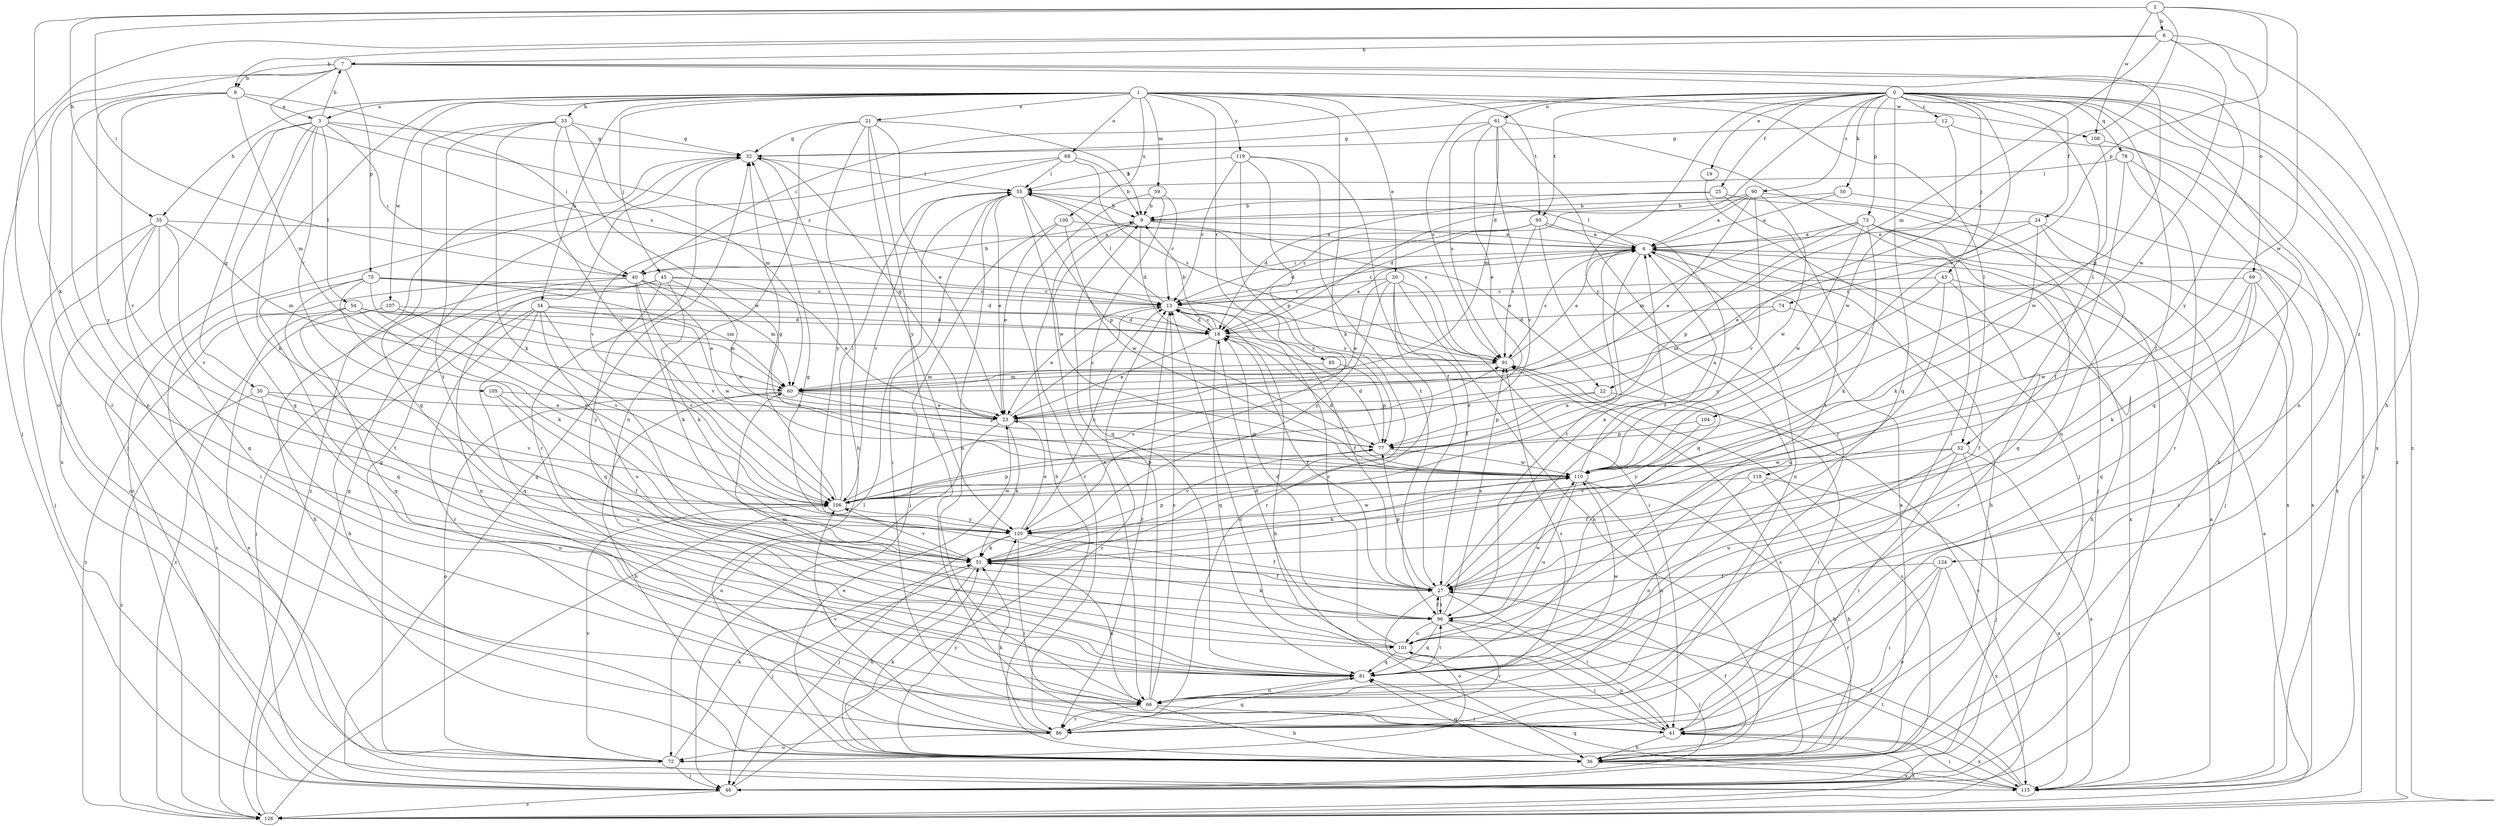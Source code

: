 strict digraph  {
0;
1;
2;
3;
4;
6;
7;
8;
9;
12;
13;
18;
19;
20;
21;
22;
23;
24;
25;
27;
30;
32;
33;
34;
35;
36;
40;
41;
43;
45;
46;
50;
51;
52;
54;
55;
59;
60;
61;
66;
68;
69;
72;
73;
74;
75;
77;
78;
81;
85;
86;
90;
91;
95;
96;
100;
101;
104;
105;
106;
107;
108;
110;
115;
118;
119;
120;
124;
126;
0 -> 12  [label=c];
0 -> 18  [label=d];
0 -> 19  [label=e];
0 -> 24  [label=f];
0 -> 25  [label=f];
0 -> 27  [label=f];
0 -> 40  [label=i];
0 -> 43  [label=j];
0 -> 50  [label=k];
0 -> 52  [label=l];
0 -> 61  [label=n];
0 -> 66  [label=n];
0 -> 73  [label=p];
0 -> 78  [label=q];
0 -> 81  [label=q];
0 -> 90  [label=s];
0 -> 91  [label=s];
0 -> 95  [label=t];
0 -> 104  [label=v];
0 -> 115  [label=x];
0 -> 118  [label=y];
0 -> 124  [label=z];
0 -> 126  [label=z];
1 -> 3  [label=a];
1 -> 20  [label=e];
1 -> 21  [label=e];
1 -> 33  [label=h];
1 -> 34  [label=h];
1 -> 35  [label=h];
1 -> 45  [label=j];
1 -> 46  [label=j];
1 -> 51  [label=k];
1 -> 52  [label=l];
1 -> 59  [label=m];
1 -> 68  [label=o];
1 -> 85  [label=r];
1 -> 95  [label=t];
1 -> 100  [label=u];
1 -> 107  [label=w];
1 -> 108  [label=w];
1 -> 119  [label=y];
2 -> 6  [label=b];
2 -> 22  [label=e];
2 -> 35  [label=h];
2 -> 40  [label=i];
2 -> 51  [label=k];
2 -> 74  [label=p];
2 -> 108  [label=w];
2 -> 110  [label=w];
3 -> 7  [label=b];
3 -> 13  [label=c];
3 -> 30  [label=g];
3 -> 32  [label=g];
3 -> 40  [label=i];
3 -> 51  [label=k];
3 -> 54  [label=l];
3 -> 81  [label=q];
3 -> 105  [label=v];
3 -> 115  [label=x];
4 -> 13  [label=c];
4 -> 36  [label=h];
4 -> 40  [label=i];
4 -> 55  [label=l];
4 -> 66  [label=n];
4 -> 91  [label=s];
4 -> 96  [label=t];
4 -> 115  [label=x];
6 -> 7  [label=b];
6 -> 8  [label=b];
6 -> 36  [label=h];
6 -> 60  [label=m];
6 -> 69  [label=o];
6 -> 72  [label=o];
6 -> 110  [label=w];
7 -> 8  [label=b];
7 -> 46  [label=j];
7 -> 75  [label=p];
7 -> 77  [label=p];
7 -> 86  [label=r];
7 -> 91  [label=s];
7 -> 120  [label=y];
7 -> 126  [label=z];
8 -> 3  [label=a];
8 -> 40  [label=i];
8 -> 60  [label=m];
8 -> 66  [label=n];
8 -> 106  [label=v];
8 -> 120  [label=y];
9 -> 4  [label=a];
9 -> 18  [label=d];
9 -> 22  [label=e];
9 -> 66  [label=n];
9 -> 86  [label=r];
12 -> 32  [label=g];
12 -> 110  [label=w];
12 -> 126  [label=z];
13 -> 18  [label=d];
13 -> 23  [label=e];
13 -> 27  [label=f];
13 -> 36  [label=h];
13 -> 55  [label=l];
13 -> 86  [label=r];
18 -> 4  [label=a];
18 -> 9  [label=b];
18 -> 13  [label=c];
18 -> 23  [label=e];
18 -> 27  [label=f];
18 -> 81  [label=q];
18 -> 91  [label=s];
19 -> 46  [label=j];
20 -> 13  [label=c];
20 -> 23  [label=e];
20 -> 27  [label=f];
20 -> 36  [label=h];
20 -> 41  [label=i];
20 -> 86  [label=r];
20 -> 120  [label=y];
21 -> 9  [label=b];
21 -> 23  [label=e];
21 -> 32  [label=g];
21 -> 36  [label=h];
21 -> 41  [label=i];
21 -> 66  [label=n];
21 -> 120  [label=y];
22 -> 23  [label=e];
22 -> 41  [label=i];
22 -> 77  [label=p];
23 -> 13  [label=c];
23 -> 32  [label=g];
23 -> 51  [label=k];
23 -> 72  [label=o];
23 -> 77  [label=p];
24 -> 4  [label=a];
24 -> 23  [label=e];
24 -> 51  [label=k];
24 -> 101  [label=u];
24 -> 115  [label=x];
25 -> 9  [label=b];
25 -> 18  [label=d];
25 -> 46  [label=j];
25 -> 96  [label=t];
27 -> 4  [label=a];
27 -> 32  [label=g];
27 -> 41  [label=i];
27 -> 72  [label=o];
27 -> 77  [label=p];
27 -> 96  [label=t];
30 -> 23  [label=e];
30 -> 66  [label=n];
30 -> 106  [label=v];
30 -> 126  [label=z];
32 -> 55  [label=l];
32 -> 86  [label=r];
32 -> 120  [label=y];
32 -> 126  [label=z];
33 -> 32  [label=g];
33 -> 51  [label=k];
33 -> 60  [label=m];
33 -> 81  [label=q];
33 -> 96  [label=t];
33 -> 106  [label=v];
33 -> 110  [label=w];
34 -> 18  [label=d];
34 -> 36  [label=h];
34 -> 81  [label=q];
34 -> 86  [label=r];
34 -> 101  [label=u];
34 -> 106  [label=v];
34 -> 110  [label=w];
35 -> 4  [label=a];
35 -> 41  [label=i];
35 -> 46  [label=j];
35 -> 60  [label=m];
35 -> 72  [label=o];
35 -> 81  [label=q];
35 -> 106  [label=v];
36 -> 4  [label=a];
36 -> 23  [label=e];
36 -> 27  [label=f];
36 -> 51  [label=k];
36 -> 81  [label=q];
36 -> 91  [label=s];
36 -> 115  [label=x];
36 -> 120  [label=y];
40 -> 9  [label=b];
40 -> 13  [label=c];
40 -> 23  [label=e];
40 -> 36  [label=h];
40 -> 51  [label=k];
40 -> 60  [label=m];
40 -> 106  [label=v];
40 -> 126  [label=z];
41 -> 13  [label=c];
41 -> 36  [label=h];
41 -> 101  [label=u];
41 -> 115  [label=x];
41 -> 126  [label=z];
43 -> 13  [label=c];
43 -> 36  [label=h];
43 -> 86  [label=r];
43 -> 101  [label=u];
43 -> 106  [label=v];
45 -> 13  [label=c];
45 -> 23  [label=e];
45 -> 46  [label=j];
45 -> 51  [label=k];
45 -> 66  [label=n];
45 -> 81  [label=q];
45 -> 110  [label=w];
46 -> 13  [label=c];
46 -> 32  [label=g];
46 -> 91  [label=s];
46 -> 126  [label=z];
50 -> 4  [label=a];
50 -> 9  [label=b];
50 -> 115  [label=x];
51 -> 4  [label=a];
51 -> 27  [label=f];
51 -> 36  [label=h];
51 -> 46  [label=j];
51 -> 77  [label=p];
51 -> 106  [label=v];
52 -> 27  [label=f];
52 -> 41  [label=i];
52 -> 46  [label=j];
52 -> 101  [label=u];
52 -> 110  [label=w];
52 -> 115  [label=x];
54 -> 18  [label=d];
54 -> 60  [label=m];
54 -> 81  [label=q];
54 -> 91  [label=s];
54 -> 120  [label=y];
54 -> 126  [label=z];
55 -> 9  [label=b];
55 -> 23  [label=e];
55 -> 41  [label=i];
55 -> 66  [label=n];
55 -> 77  [label=p];
55 -> 91  [label=s];
55 -> 106  [label=v];
55 -> 110  [label=w];
59 -> 9  [label=b];
59 -> 13  [label=c];
59 -> 36  [label=h];
59 -> 81  [label=q];
60 -> 23  [label=e];
60 -> 36  [label=h];
60 -> 72  [label=o];
60 -> 77  [label=p];
61 -> 23  [label=e];
61 -> 32  [label=g];
61 -> 41  [label=i];
61 -> 60  [label=m];
61 -> 86  [label=r];
61 -> 91  [label=s];
61 -> 106  [label=v];
66 -> 9  [label=b];
66 -> 13  [label=c];
66 -> 36  [label=h];
66 -> 41  [label=i];
66 -> 51  [label=k];
66 -> 86  [label=r];
66 -> 91  [label=s];
68 -> 9  [label=b];
68 -> 55  [label=l];
68 -> 91  [label=s];
68 -> 106  [label=v];
68 -> 126  [label=z];
69 -> 13  [label=c];
69 -> 41  [label=i];
69 -> 51  [label=k];
69 -> 81  [label=q];
69 -> 110  [label=w];
72 -> 32  [label=g];
72 -> 46  [label=j];
72 -> 51  [label=k];
72 -> 106  [label=v];
73 -> 4  [label=a];
73 -> 46  [label=j];
73 -> 51  [label=k];
73 -> 60  [label=m];
73 -> 77  [label=p];
73 -> 81  [label=q];
73 -> 110  [label=w];
73 -> 115  [label=x];
74 -> 18  [label=d];
74 -> 27  [label=f];
74 -> 60  [label=m];
75 -> 13  [label=c];
75 -> 18  [label=d];
75 -> 51  [label=k];
75 -> 60  [label=m];
75 -> 81  [label=q];
75 -> 96  [label=t];
75 -> 120  [label=y];
77 -> 18  [label=d];
77 -> 110  [label=w];
78 -> 27  [label=f];
78 -> 36  [label=h];
78 -> 55  [label=l];
78 -> 86  [label=r];
81 -> 66  [label=n];
81 -> 96  [label=t];
81 -> 110  [label=w];
85 -> 60  [label=m];
85 -> 77  [label=p];
86 -> 51  [label=k];
86 -> 72  [label=o];
86 -> 81  [label=q];
86 -> 106  [label=v];
90 -> 4  [label=a];
90 -> 9  [label=b];
90 -> 18  [label=d];
90 -> 23  [label=e];
90 -> 46  [label=j];
90 -> 106  [label=v];
90 -> 110  [label=w];
91 -> 4  [label=a];
91 -> 60  [label=m];
91 -> 126  [label=z];
95 -> 4  [label=a];
95 -> 13  [label=c];
95 -> 18  [label=d];
95 -> 27  [label=f];
95 -> 81  [label=q];
95 -> 91  [label=s];
96 -> 18  [label=d];
96 -> 27  [label=f];
96 -> 46  [label=j];
96 -> 51  [label=k];
96 -> 81  [label=q];
96 -> 86  [label=r];
96 -> 91  [label=s];
96 -> 101  [label=u];
96 -> 110  [label=w];
100 -> 4  [label=a];
100 -> 23  [label=e];
100 -> 46  [label=j];
100 -> 110  [label=w];
101 -> 13  [label=c];
101 -> 18  [label=d];
101 -> 41  [label=i];
101 -> 60  [label=m];
101 -> 81  [label=q];
104 -> 77  [label=p];
104 -> 120  [label=y];
105 -> 23  [label=e];
105 -> 27  [label=f];
105 -> 101  [label=u];
106 -> 32  [label=g];
106 -> 55  [label=l];
106 -> 77  [label=p];
106 -> 91  [label=s];
106 -> 110  [label=w];
106 -> 120  [label=y];
107 -> 18  [label=d];
107 -> 106  [label=v];
107 -> 115  [label=x];
107 -> 126  [label=z];
108 -> 81  [label=q];
108 -> 110  [label=w];
110 -> 4  [label=a];
110 -> 18  [label=d];
110 -> 36  [label=h];
110 -> 51  [label=k];
110 -> 66  [label=n];
110 -> 101  [label=u];
110 -> 106  [label=v];
115 -> 4  [label=a];
115 -> 27  [label=f];
115 -> 41  [label=i];
115 -> 81  [label=q];
115 -> 96  [label=t];
118 -> 36  [label=h];
118 -> 66  [label=n];
118 -> 106  [label=v];
118 -> 115  [label=x];
119 -> 13  [label=c];
119 -> 27  [label=f];
119 -> 55  [label=l];
119 -> 77  [label=p];
119 -> 96  [label=t];
119 -> 120  [label=y];
120 -> 13  [label=c];
120 -> 23  [label=e];
120 -> 27  [label=f];
120 -> 41  [label=i];
120 -> 46  [label=j];
120 -> 51  [label=k];
120 -> 110  [label=w];
124 -> 27  [label=f];
124 -> 41  [label=i];
124 -> 72  [label=o];
124 -> 86  [label=r];
124 -> 115  [label=x];
126 -> 4  [label=a];
126 -> 32  [label=g];
126 -> 55  [label=l];
}
